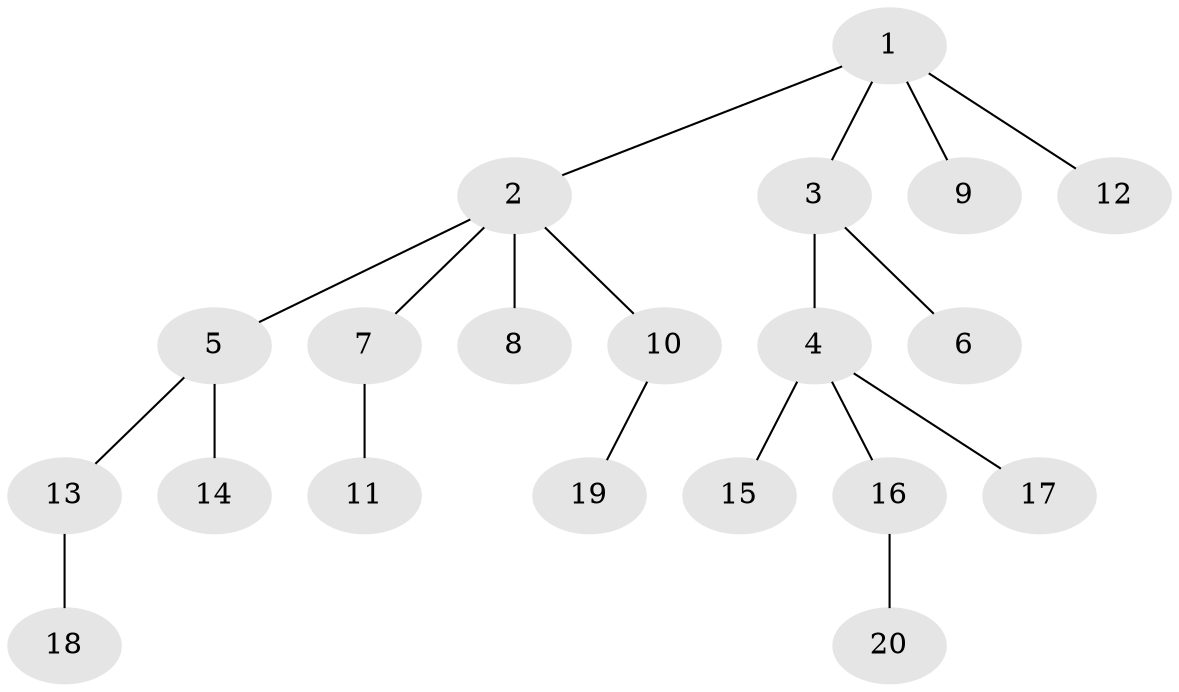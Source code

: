// Generated by graph-tools (version 1.1) at 2025/46/02/15/25 05:46:28]
// undirected, 20 vertices, 19 edges
graph export_dot {
graph [start="1"]
  node [color=gray90,style=filled];
  1;
  2;
  3;
  4;
  5;
  6;
  7;
  8;
  9;
  10;
  11;
  12;
  13;
  14;
  15;
  16;
  17;
  18;
  19;
  20;
  1 -- 2;
  1 -- 3;
  1 -- 9;
  1 -- 12;
  2 -- 5;
  2 -- 7;
  2 -- 8;
  2 -- 10;
  3 -- 4;
  3 -- 6;
  4 -- 15;
  4 -- 16;
  4 -- 17;
  5 -- 13;
  5 -- 14;
  7 -- 11;
  10 -- 19;
  13 -- 18;
  16 -- 20;
}
